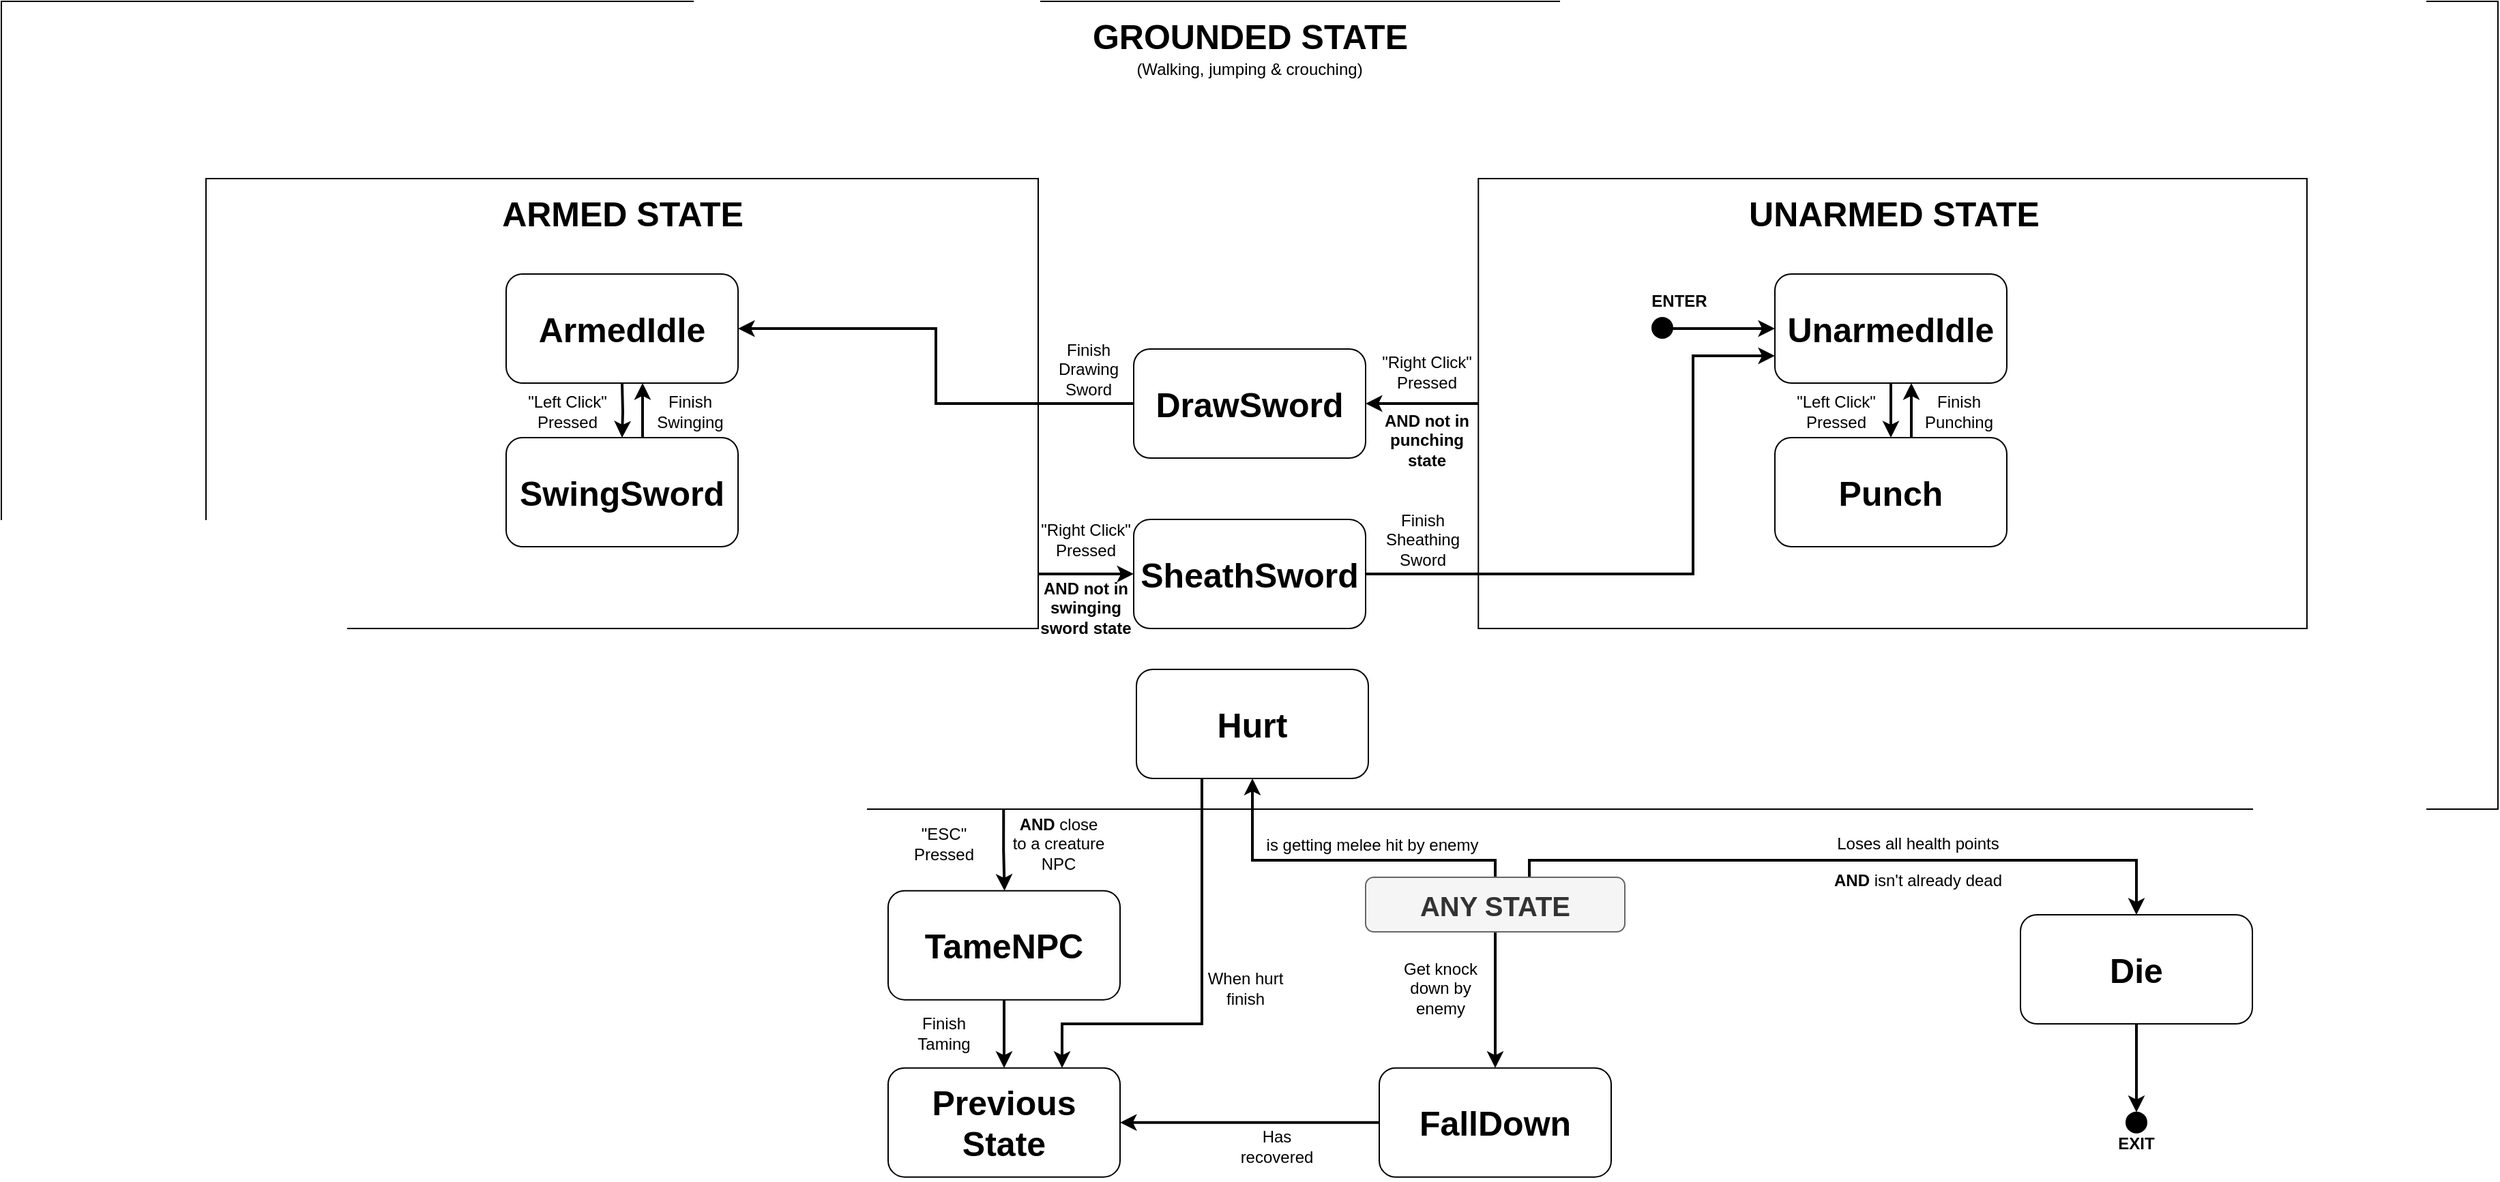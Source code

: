 <mxfile version="20.0.3" type="device" pages="2"><diagram id="yUpBF1HfpDL-CtmX74Qh" name="Page-2"><mxGraphModel dx="2737" dy="2080" grid="1" gridSize="10" guides="1" tooltips="1" connect="1" arrows="1" fold="1" page="1" pageScale="1" pageWidth="850" pageHeight="1100" math="0" shadow="0"><root><mxCell id="0"/><mxCell id="1" parent="0"/><mxCell id="C9PRZ3Kujz4Gb-X37OMo-48" value="" style="rounded=0;whiteSpace=wrap;html=1;fontSize=11;" parent="1" vertex="1"><mxGeometry x="-180" y="-460" width="1830" height="592.5" as="geometry"/></mxCell><mxCell id="C9PRZ3Kujz4Gb-X37OMo-7" style="edgeStyle=orthogonalEdgeStyle;rounded=0;orthogonalLoop=1;jettySize=auto;html=1;entryX=0.383;entryY=-0.002;entryDx=0;entryDy=0;fontSize=11;strokeWidth=2;entryPerimeter=0;" parent="1" edge="1"><mxGeometry relative="1" as="geometry"><mxPoint x="554.64" y="132.5" as="sourcePoint"/><mxPoint x="555.31" y="192.34" as="targetPoint"/><Array as="points"><mxPoint x="554.64" y="162.5"/><mxPoint x="555.64" y="162.5"/></Array></mxGeometry></mxCell><mxCell id="C9PRZ3Kujz4Gb-X37OMo-19" style="edgeStyle=orthogonalEdgeStyle;rounded=0;orthogonalLoop=1;jettySize=auto;html=1;fontSize=11;strokeWidth=2;" parent="1" source="C9PRZ3Kujz4Gb-X37OMo-2" edge="1"><mxGeometry relative="1" as="geometry"><mxPoint x="555" y="322.34" as="targetPoint"/></mxGeometry></mxCell><mxCell id="C9PRZ3Kujz4Gb-X37OMo-2" value="&lt;font style=&quot;font-size: 25px;&quot;&gt;&lt;b&gt;TameNPC&lt;/b&gt;&lt;/font&gt;" style="rounded=1;whiteSpace=wrap;html=1;" parent="1" vertex="1"><mxGeometry x="470" y="192.34" width="170" height="80" as="geometry"/></mxCell><mxCell id="C9PRZ3Kujz4Gb-X37OMo-8" value="&quot;ESC&quot; Pressed" style="text;html=1;strokeColor=none;fillColor=none;align=center;verticalAlign=middle;whiteSpace=wrap;rounded=0;fontSize=12;" parent="1" vertex="1"><mxGeometry x="475.56" y="132.5" width="70" height="50" as="geometry"/></mxCell><mxCell id="C9PRZ3Kujz4Gb-X37OMo-20" value="&lt;font style=&quot;font-size: 25px;&quot;&gt;&lt;b&gt;Previous State&lt;/b&gt;&lt;/font&gt;" style="rounded=1;whiteSpace=wrap;html=1;" parent="1" vertex="1"><mxGeometry x="470" y="322.34" width="170" height="80" as="geometry"/></mxCell><mxCell id="C9PRZ3Kujz4Gb-X37OMo-21" value="Finish Taming" style="text;html=1;strokeColor=none;fillColor=none;align=center;verticalAlign=middle;whiteSpace=wrap;rounded=0;fontSize=12;" parent="1" vertex="1"><mxGeometry x="475.56" y="272.34" width="70" height="50" as="geometry"/></mxCell><mxCell id="C9PRZ3Kujz4Gb-X37OMo-38" style="edgeStyle=orthogonalEdgeStyle;rounded=0;orthogonalLoop=1;jettySize=auto;html=1;entryX=1;entryY=0.5;entryDx=0;entryDy=0;fontSize=25;strokeWidth=2;" parent="1" source="C9PRZ3Kujz4Gb-X37OMo-23" target="C9PRZ3Kujz4Gb-X37OMo-12" edge="1"><mxGeometry relative="1" as="geometry"/></mxCell><mxCell id="C9PRZ3Kujz4Gb-X37OMo-23" value="" style="rounded=0;whiteSpace=wrap;html=1;fontSize=11;" parent="1" vertex="1"><mxGeometry x="902.64" y="-330" width="607.36" height="330" as="geometry"/></mxCell><mxCell id="C9PRZ3Kujz4Gb-X37OMo-24" value="UNARMED STATE" style="text;html=1;strokeColor=none;fillColor=none;align=center;verticalAlign=middle;whiteSpace=wrap;rounded=0;fontSize=25;fontStyle=1" parent="1" vertex="1"><mxGeometry x="1075.28" y="-320" width="264.72" height="30" as="geometry"/></mxCell><mxCell id="C9PRZ3Kujz4Gb-X37OMo-12" value="&lt;font style=&quot;font-size: 25px;&quot;&gt;&lt;b&gt;DrawSword&lt;/b&gt;&lt;/font&gt;" style="rounded=1;whiteSpace=wrap;html=1;" parent="1" vertex="1"><mxGeometry x="650" y="-205" width="170" height="80" as="geometry"/></mxCell><mxCell id="C9PRZ3Kujz4Gb-X37OMo-34" style="edgeStyle=orthogonalEdgeStyle;rounded=0;orthogonalLoop=1;jettySize=auto;html=1;entryX=0.5;entryY=0;entryDx=0;entryDy=0;fontSize=25;strokeWidth=2;" parent="1" source="f2G6BQzRH3v57bKZy8mz-2" target="C9PRZ3Kujz4Gb-X37OMo-33" edge="1"><mxGeometry relative="1" as="geometry"/></mxCell><mxCell id="f2G6BQzRH3v57bKZy8mz-2" value="&lt;font style=&quot;font-size: 25px;&quot;&gt;&lt;b&gt;UnarmedIdle&lt;/b&gt;&lt;/font&gt;" style="rounded=1;whiteSpace=wrap;html=1;" parent="1" vertex="1"><mxGeometry x="1120" y="-260" width="170" height="80" as="geometry"/></mxCell><mxCell id="f2G6BQzRH3v57bKZy8mz-46" style="edgeStyle=orthogonalEdgeStyle;rounded=0;orthogonalLoop=1;jettySize=auto;html=1;fontSize=5;strokeWidth=2;" parent="1" source="f2G6BQzRH3v57bKZy8mz-47" edge="1"><mxGeometry relative="1" as="geometry"><mxPoint x="1120" y="-220" as="targetPoint"/><Array as="points"><mxPoint x="1082.44" y="-220.5"/></Array></mxGeometry></mxCell><mxCell id="f2G6BQzRH3v57bKZy8mz-47" value="" style="ellipse;whiteSpace=wrap;html=1;aspect=fixed;fontSize=5;fillColor=#000000;" parent="1" vertex="1"><mxGeometry x="1030" y="-228" width="15" height="15" as="geometry"/></mxCell><mxCell id="f2G6BQzRH3v57bKZy8mz-48" value="ENTER" style="text;html=1;strokeColor=none;fillColor=none;align=center;verticalAlign=middle;whiteSpace=wrap;rounded=0;fontSize=12;fontStyle=1" parent="1" vertex="1"><mxGeometry x="1027.08" y="-248" width="46.13" height="15" as="geometry"/></mxCell><mxCell id="sqc_Tt65g7vkRFVTMmjo-10" style="edgeStyle=orthogonalEdgeStyle;rounded=0;orthogonalLoop=1;jettySize=auto;html=1;fontSize=15;strokeWidth=2;" parent="1" source="C9PRZ3Kujz4Gb-X37OMo-33" target="f2G6BQzRH3v57bKZy8mz-2" edge="1"><mxGeometry relative="1" as="geometry"><Array as="points"><mxPoint x="1220" y="-160"/><mxPoint x="1220" y="-160"/></Array></mxGeometry></mxCell><mxCell id="C9PRZ3Kujz4Gb-X37OMo-33" value="&lt;font style=&quot;font-size: 25px;&quot;&gt;&lt;b&gt;Punch&lt;/b&gt;&lt;/font&gt;" style="rounded=1;whiteSpace=wrap;html=1;" parent="1" vertex="1"><mxGeometry x="1120" y="-140" width="170" height="80" as="geometry"/></mxCell><mxCell id="C9PRZ3Kujz4Gb-X37OMo-37" value="&quot;Left Click&quot;&lt;br&gt;Pressed" style="text;html=1;strokeColor=none;fillColor=none;align=center;verticalAlign=middle;whiteSpace=wrap;rounded=0;fontSize=12;" parent="1" vertex="1"><mxGeometry x="1130" y="-184" width="70" height="50" as="geometry"/></mxCell><mxCell id="C9PRZ3Kujz4Gb-X37OMo-40" value="&quot;Right Click&quot; Pressed" style="text;html=1;strokeColor=none;fillColor=none;align=center;verticalAlign=middle;whiteSpace=wrap;rounded=0;fontSize=12;" parent="1" vertex="1"><mxGeometry x="830" y="-213" width="70" height="50" as="geometry"/></mxCell><mxCell id="C9PRZ3Kujz4Gb-X37OMo-42" value="Finish Drawing Sword" style="text;html=1;strokeColor=none;fillColor=none;align=center;verticalAlign=middle;whiteSpace=wrap;rounded=0;fontSize=12;" parent="1" vertex="1"><mxGeometry x="582" y="-215" width="70" height="50" as="geometry"/></mxCell><mxCell id="C9PRZ3Kujz4Gb-X37OMo-44" style="edgeStyle=orthogonalEdgeStyle;rounded=0;orthogonalLoop=1;jettySize=auto;html=1;fontSize=25;strokeWidth=2;entryX=0;entryY=0.75;entryDx=0;entryDy=0;" parent="1" source="C9PRZ3Kujz4Gb-X37OMo-43" target="f2G6BQzRH3v57bKZy8mz-2" edge="1"><mxGeometry relative="1" as="geometry"><mxPoint x="890" as="targetPoint"/><Array as="points"><mxPoint x="1060" y="-40"/><mxPoint x="1060" y="-200"/></Array></mxGeometry></mxCell><mxCell id="C9PRZ3Kujz4Gb-X37OMo-43" value="&lt;font style=&quot;font-size: 25px;&quot;&gt;&lt;b&gt;SheathSword&lt;/b&gt;&lt;/font&gt;" style="rounded=1;whiteSpace=wrap;html=1;" parent="1" vertex="1"><mxGeometry x="650" y="-80" width="170" height="80" as="geometry"/></mxCell><mxCell id="C9PRZ3Kujz4Gb-X37OMo-45" style="edgeStyle=orthogonalEdgeStyle;rounded=0;orthogonalLoop=1;jettySize=auto;html=1;fontSize=25;strokeWidth=2;entryX=0;entryY=0.5;entryDx=0;entryDy=0;" parent="1" target="C9PRZ3Kujz4Gb-X37OMo-43" edge="1"><mxGeometry relative="1" as="geometry"><mxPoint x="912.64" y="-30.03" as="targetPoint"/><mxPoint x="579" y="-40" as="sourcePoint"/><Array as="points"><mxPoint x="579" y="-40"/></Array></mxGeometry></mxCell><mxCell id="C9PRZ3Kujz4Gb-X37OMo-46" value="&quot;Right Click&quot; Pressed" style="text;html=1;strokeColor=none;fillColor=none;align=center;verticalAlign=middle;whiteSpace=wrap;rounded=0;fontSize=12;" parent="1" vertex="1"><mxGeometry x="580" y="-90" width="70" height="50" as="geometry"/></mxCell><mxCell id="C9PRZ3Kujz4Gb-X37OMo-47" value="Finish Sheathing Sword" style="text;html=1;strokeColor=none;fillColor=none;align=center;verticalAlign=middle;whiteSpace=wrap;rounded=0;fontSize=12;" parent="1" vertex="1"><mxGeometry x="827" y="-90" width="70" height="50" as="geometry"/></mxCell><mxCell id="C9PRZ3Kujz4Gb-X37OMo-49" value="GROUNDED STATE" style="text;html=1;strokeColor=none;fillColor=none;align=center;verticalAlign=middle;whiteSpace=wrap;rounded=0;fontSize=25;fontStyle=1" parent="1" vertex="1"><mxGeometry x="602.64" y="-450" width="264.72" height="30" as="geometry"/></mxCell><mxCell id="C9PRZ3Kujz4Gb-X37OMo-57" value="" style="rounded=0;whiteSpace=wrap;html=1;fontSize=11;" parent="1" vertex="1"><mxGeometry x="-30" y="-330" width="610" height="330" as="geometry"/></mxCell><mxCell id="C9PRZ3Kujz4Gb-X37OMo-58" value="ARMED STATE" style="text;html=1;strokeColor=none;fillColor=none;align=center;verticalAlign=middle;whiteSpace=wrap;rounded=0;fontSize=25;fontStyle=1" parent="1" vertex="1"><mxGeometry x="142.64" y="-320" width="264.72" height="30" as="geometry"/></mxCell><mxCell id="C9PRZ3Kujz4Gb-X37OMo-59" value="&lt;font style=&quot;font-size: 25px;&quot;&gt;&lt;b&gt;ArmedIdle&lt;/b&gt;&lt;/font&gt;" style="rounded=1;whiteSpace=wrap;html=1;" parent="1" vertex="1"><mxGeometry x="190" y="-260" width="170" height="80" as="geometry"/></mxCell><mxCell id="C9PRZ3Kujz4Gb-X37OMo-60" style="edgeStyle=orthogonalEdgeStyle;rounded=0;orthogonalLoop=1;jettySize=auto;html=1;entryX=0.5;entryY=0;entryDx=0;entryDy=0;fontSize=25;strokeWidth=2;" parent="1" target="C9PRZ3Kujz4Gb-X37OMo-61" edge="1"><mxGeometry relative="1" as="geometry"><mxPoint x="275" y="-180" as="sourcePoint"/></mxGeometry></mxCell><mxCell id="sqc_Tt65g7vkRFVTMmjo-14" style="edgeStyle=orthogonalEdgeStyle;rounded=0;orthogonalLoop=1;jettySize=auto;html=1;fontSize=15;strokeWidth=2;" parent="1" source="C9PRZ3Kujz4Gb-X37OMo-61" edge="1"><mxGeometry relative="1" as="geometry"><mxPoint x="290" y="-180" as="targetPoint"/><Array as="points"><mxPoint x="290" y="-180"/></Array></mxGeometry></mxCell><mxCell id="C9PRZ3Kujz4Gb-X37OMo-61" value="&lt;font style=&quot;font-size: 25px;&quot;&gt;&lt;b&gt;SwingSword&lt;/b&gt;&lt;/font&gt;" style="rounded=1;whiteSpace=wrap;html=1;" parent="1" vertex="1"><mxGeometry x="190" y="-140" width="170" height="80" as="geometry"/></mxCell><mxCell id="C9PRZ3Kujz4Gb-X37OMo-62" value="&quot;Left Click&quot;&lt;br&gt;Pressed" style="text;html=1;strokeColor=none;fillColor=none;align=center;verticalAlign=middle;whiteSpace=wrap;rounded=0;fontSize=12;" parent="1" vertex="1"><mxGeometry x="200" y="-184" width="70" height="50" as="geometry"/></mxCell><mxCell id="sqc_Tt65g7vkRFVTMmjo-11" value="Finish Punching" style="text;html=1;strokeColor=none;fillColor=none;align=center;verticalAlign=middle;whiteSpace=wrap;rounded=0;fontSize=12;" parent="1" vertex="1"><mxGeometry x="1220" y="-184" width="70" height="50" as="geometry"/></mxCell><mxCell id="sqc_Tt65g7vkRFVTMmjo-15" value="Finish Swinging" style="text;html=1;strokeColor=none;fillColor=none;align=center;verticalAlign=middle;whiteSpace=wrap;rounded=0;fontSize=12;" parent="1" vertex="1"><mxGeometry x="290" y="-184" width="70" height="50" as="geometry"/></mxCell><mxCell id="FXybPwPr7TncIUo6aG1R-1" value="(Walking, jumping &amp;amp; crouching)" style="text;html=1;strokeColor=none;fillColor=none;align=center;verticalAlign=middle;whiteSpace=wrap;rounded=0;fontSize=12;" parent="1" vertex="1"><mxGeometry x="640" y="-440" width="190" height="60" as="geometry"/></mxCell><mxCell id="FXybPwPr7TncIUo6aG1R-2" value="&lt;b&gt;AND &lt;/b&gt;close to a creature NPC" style="text;html=1;strokeColor=none;fillColor=none;align=center;verticalAlign=middle;whiteSpace=wrap;rounded=0;fontSize=12;" parent="1" vertex="1"><mxGeometry x="560" y="132.5" width="70" height="50" as="geometry"/></mxCell><mxCell id="XEfIY7p0j_nCrsNlaSIn-3" style="edgeStyle=orthogonalEdgeStyle;rounded=0;orthogonalLoop=1;jettySize=auto;html=1;entryX=0.5;entryY=0;entryDx=0;entryDy=0;strokeWidth=2;" parent="1" source="XEfIY7p0j_nCrsNlaSIn-1" target="XEfIY7p0j_nCrsNlaSIn-2" edge="1"><mxGeometry relative="1" as="geometry"/></mxCell><mxCell id="XEfIY7p0j_nCrsNlaSIn-6" style="edgeStyle=orthogonalEdgeStyle;rounded=0;orthogonalLoop=1;jettySize=auto;html=1;strokeWidth=2;" parent="1" source="XEfIY7p0j_nCrsNlaSIn-1" target="XEfIY7p0j_nCrsNlaSIn-5" edge="1"><mxGeometry relative="1" as="geometry"><Array as="points"><mxPoint x="915" y="170"/><mxPoint x="737" y="170"/></Array></mxGeometry></mxCell><mxCell id="5kYBkoKc0X89ujHSu7hd-3" style="edgeStyle=orthogonalEdgeStyle;rounded=0;orthogonalLoop=1;jettySize=auto;html=1;entryX=0.5;entryY=0;entryDx=0;entryDy=0;strokeWidth=2;" parent="1" source="XEfIY7p0j_nCrsNlaSIn-1" target="5kYBkoKc0X89ujHSu7hd-2" edge="1"><mxGeometry relative="1" as="geometry"><Array as="points"><mxPoint x="940" y="170"/><mxPoint x="1385" y="170"/></Array></mxGeometry></mxCell><mxCell id="XEfIY7p0j_nCrsNlaSIn-1" value="&lt;span style=&quot;font-size: 20px;&quot;&gt;&lt;b&gt;ANY STATE&lt;/b&gt;&lt;/span&gt;" style="rounded=1;whiteSpace=wrap;html=1;fillColor=#f5f5f5;strokeColor=#666666;fontColor=#333333;" parent="1" vertex="1"><mxGeometry x="820" y="182.5" width="190" height="40" as="geometry"/></mxCell><mxCell id="XEfIY7p0j_nCrsNlaSIn-9" style="edgeStyle=orthogonalEdgeStyle;rounded=0;orthogonalLoop=1;jettySize=auto;html=1;entryX=1;entryY=0.5;entryDx=0;entryDy=0;strokeWidth=2;" parent="1" source="XEfIY7p0j_nCrsNlaSIn-2" target="C9PRZ3Kujz4Gb-X37OMo-20" edge="1"><mxGeometry relative="1" as="geometry"/></mxCell><mxCell id="XEfIY7p0j_nCrsNlaSIn-2" value="&lt;font style=&quot;font-size: 25px;&quot;&gt;&lt;b&gt;FallDown&lt;/b&gt;&lt;/font&gt;" style="rounded=1;whiteSpace=wrap;html=1;" parent="1" vertex="1"><mxGeometry x="830" y="322.34" width="170" height="80" as="geometry"/></mxCell><mxCell id="XEfIY7p0j_nCrsNlaSIn-4" value="Get knock down by enemy" style="text;html=1;strokeColor=none;fillColor=none;align=center;verticalAlign=middle;whiteSpace=wrap;rounded=0;fontSize=12;" parent="1" vertex="1"><mxGeometry x="840" y="239" width="70" height="50" as="geometry"/></mxCell><mxCell id="XEfIY7p0j_nCrsNlaSIn-11" style="edgeStyle=orthogonalEdgeStyle;rounded=0;orthogonalLoop=1;jettySize=auto;html=1;strokeWidth=2;exitX=0;exitY=0.5;exitDx=0;exitDy=0;entryX=0.75;entryY=0;entryDx=0;entryDy=0;" parent="1" source="XEfIY7p0j_nCrsNlaSIn-5" target="C9PRZ3Kujz4Gb-X37OMo-20" edge="1"><mxGeometry relative="1" as="geometry"><Array as="points"><mxPoint x="700" y="70"/><mxPoint x="700" y="290"/><mxPoint x="598" y="290"/></Array><mxPoint x="555" y="420" as="targetPoint"/></mxGeometry></mxCell><mxCell id="XEfIY7p0j_nCrsNlaSIn-5" value="&lt;font style=&quot;font-size: 25px;&quot;&gt;&lt;b&gt;Hurt&lt;/b&gt;&lt;/font&gt;" style="rounded=1;whiteSpace=wrap;html=1;" parent="1" vertex="1"><mxGeometry x="652" y="30" width="170" height="80" as="geometry"/></mxCell><mxCell id="XEfIY7p0j_nCrsNlaSIn-7" value="is getting melee hit by enemy" style="text;html=1;strokeColor=none;fillColor=none;align=center;verticalAlign=middle;whiteSpace=wrap;rounded=0;fontSize=12;" parent="1" vertex="1"><mxGeometry x="727" y="134" width="196" height="50" as="geometry"/></mxCell><mxCell id="XEfIY7p0j_nCrsNlaSIn-10" value="Has recovered" style="text;html=1;strokeColor=none;fillColor=none;align=center;verticalAlign=middle;whiteSpace=wrap;rounded=0;fontSize=12;" parent="1" vertex="1"><mxGeometry x="720" y="354.84" width="70" height="50" as="geometry"/></mxCell><mxCell id="XEfIY7p0j_nCrsNlaSIn-12" value="When hurt finish" style="text;html=1;strokeColor=none;fillColor=none;align=center;verticalAlign=middle;whiteSpace=wrap;rounded=0;fontSize=12;" parent="1" vertex="1"><mxGeometry x="697" y="239" width="70" height="50" as="geometry"/></mxCell><mxCell id="5kYBkoKc0X89ujHSu7hd-5" style="edgeStyle=orthogonalEdgeStyle;rounded=0;orthogonalLoop=1;jettySize=auto;html=1;strokeWidth=2;entryX=0.5;entryY=0;entryDx=0;entryDy=0;" parent="1" source="5kYBkoKc0X89ujHSu7hd-2" target="5kYBkoKc0X89ujHSu7hd-7" edge="1"><mxGeometry relative="1" as="geometry"><mxPoint x="1385" y="350" as="targetPoint"/></mxGeometry></mxCell><mxCell id="5kYBkoKc0X89ujHSu7hd-2" value="&lt;font style=&quot;font-size: 25px;&quot;&gt;&lt;b&gt;Die&lt;/b&gt;&lt;/font&gt;" style="rounded=1;whiteSpace=wrap;html=1;" parent="1" vertex="1"><mxGeometry x="1300" y="210" width="170" height="80" as="geometry"/></mxCell><mxCell id="5kYBkoKc0X89ujHSu7hd-4" value="Loses all health points" style="text;html=1;strokeColor=none;fillColor=none;align=center;verticalAlign=middle;whiteSpace=wrap;rounded=0;fontSize=12;" parent="1" vertex="1"><mxGeometry x="1140" y="132.5" width="170" height="50" as="geometry"/></mxCell><mxCell id="5kYBkoKc0X89ujHSu7hd-7" value="" style="ellipse;whiteSpace=wrap;html=1;aspect=fixed;fontSize=5;fillColor=#000000;" parent="1" vertex="1"><mxGeometry x="1377.5" y="354.84" width="15" height="15" as="geometry"/></mxCell><mxCell id="5kYBkoKc0X89ujHSu7hd-8" value="EXIT" style="text;html=1;strokeColor=none;fillColor=none;align=center;verticalAlign=middle;whiteSpace=wrap;rounded=0;fontSize=12;fontStyle=1" parent="1" vertex="1"><mxGeometry x="1361.94" y="370" width="46.13" height="15" as="geometry"/></mxCell><mxCell id="cuzj8sPPeZRZw2SsU4HX-1" value="&lt;b&gt;AND &lt;/b&gt;isn't already dead" style="text;html=1;strokeColor=none;fillColor=none;align=center;verticalAlign=middle;whiteSpace=wrap;rounded=0;fontSize=12;" parent="1" vertex="1"><mxGeometry x="1140" y="160" width="170" height="50" as="geometry"/></mxCell><mxCell id="W1N1uzbsPRrbgl_8o9r_-1" value="&lt;b&gt;AND not in punching state&lt;/b&gt;" style="text;html=1;strokeColor=none;fillColor=none;align=center;verticalAlign=middle;whiteSpace=wrap;rounded=0;fontSize=12;" parent="1" vertex="1"><mxGeometry x="830" y="-163" width="70" height="50" as="geometry"/></mxCell><mxCell id="W1N1uzbsPRrbgl_8o9r_-2" value="&lt;b&gt;AND not in swinging sword state&lt;/b&gt;" style="text;html=1;strokeColor=none;fillColor=none;align=center;verticalAlign=middle;whiteSpace=wrap;rounded=0;fontSize=12;" parent="1" vertex="1"><mxGeometry x="580" y="-40" width="70" height="50" as="geometry"/></mxCell><mxCell id="C9PRZ3Kujz4Gb-X37OMo-39" style="edgeStyle=orthogonalEdgeStyle;rounded=0;orthogonalLoop=1;jettySize=auto;html=1;fontSize=25;strokeWidth=2;entryX=1;entryY=0.5;entryDx=0;entryDy=0;" parent="1" source="C9PRZ3Kujz4Gb-X37OMo-12" edge="1" target="C9PRZ3Kujz4Gb-X37OMo-59"><mxGeometry relative="1" as="geometry"><mxPoint x="580" y="-165" as="targetPoint"/></mxGeometry></mxCell></root></mxGraphModel></diagram><diagram id="PQMNVKTrhOBKIQkuQ19b" name="Page-3"><mxGraphModel dx="15" dy="1549" grid="1" gridSize="10" guides="1" tooltips="1" connect="1" arrows="1" fold="1" page="1" pageScale="1" pageWidth="850" pageHeight="1100" math="0" shadow="0"><root><mxCell id="0"/><mxCell id="1" parent="0"/><mxCell id="PMYbye1FAwo4uEmkiMQV-11" value="" style="rounded=0;whiteSpace=wrap;html=1;fontSize=11;" parent="1" vertex="1"><mxGeometry x="886.13" y="-345" width="367.64" height="300" as="geometry"/></mxCell><mxCell id="PMYbye1FAwo4uEmkiMQV-14" style="edgeStyle=orthogonalEdgeStyle;rounded=0;orthogonalLoop=1;jettySize=auto;html=1;entryX=0.998;entryY=0.384;entryDx=0;entryDy=0;entryPerimeter=0;strokeWidth=2;" parent="1" source="f1hg1kzVJCjG45DMdMUc-1" target="PMYbye1FAwo4uEmkiMQV-11" edge="1"><mxGeometry relative="1" as="geometry"><Array as="points"><mxPoint x="1360" y="-230"/><mxPoint x="1360" y="-230"/></Array></mxGeometry></mxCell><mxCell id="f1hg1kzVJCjG45DMdMUc-1" value="" style="rounded=0;whiteSpace=wrap;html=1;fontSize=11;" parent="1" vertex="1"><mxGeometry x="1390" y="-380" width="990" height="370" as="geometry"/></mxCell><mxCell id="_IHv30fQveOzO7hxMFxY-2" style="edgeStyle=orthogonalEdgeStyle;rounded=0;orthogonalLoop=1;jettySize=auto;html=1;strokeWidth=2;" parent="1" source="8JXo0PWnIYeJ_Azcnv1q-1" target="_IHv30fQveOzO7hxMFxY-1" edge="1"><mxGeometry relative="1" as="geometry"/></mxCell><mxCell id="8JXo0PWnIYeJ_Azcnv1q-1" value="&lt;span style=&quot;font-size: 25px;&quot;&gt;&lt;b&gt;Stand&lt;/b&gt;&lt;/span&gt;" style="rounded=1;whiteSpace=wrap;html=1;" parent="1" vertex="1"><mxGeometry x="984.95" y="-291" width="170" height="80" as="geometry"/></mxCell><mxCell id="8JXo0PWnIYeJ_Azcnv1q-2" style="edgeStyle=orthogonalEdgeStyle;rounded=0;orthogonalLoop=1;jettySize=auto;html=1;fontSize=5;strokeWidth=2;" parent="1" source="8JXo0PWnIYeJ_Azcnv1q-3" edge="1"><mxGeometry relative="1" as="geometry"><mxPoint x="984.95" y="-251.5" as="targetPoint"/><Array as="points"><mxPoint x="947.39" y="-252"/></Array></mxGeometry></mxCell><mxCell id="8JXo0PWnIYeJ_Azcnv1q-3" value="" style="ellipse;whiteSpace=wrap;html=1;aspect=fixed;fontSize=5;fillColor=#000000;" parent="1" vertex="1"><mxGeometry x="894.95" y="-259.5" width="15" height="15" as="geometry"/></mxCell><mxCell id="8JXo0PWnIYeJ_Azcnv1q-4" value="ENTER" style="text;html=1;strokeColor=none;fillColor=none;align=center;verticalAlign=middle;whiteSpace=wrap;rounded=0;fontSize=12;fontStyle=1" parent="1" vertex="1"><mxGeometry x="892.03" y="-279.5" width="46.13" height="15" as="geometry"/></mxCell><mxCell id="f1hg1kzVJCjG45DMdMUc-16" style="edgeStyle=orthogonalEdgeStyle;rounded=0;orthogonalLoop=1;jettySize=auto;html=1;strokeWidth=2;" parent="1" source="8JXo0PWnIYeJ_Azcnv1q-5" target="f1hg1kzVJCjG45DMdMUc-4" edge="1"><mxGeometry relative="1" as="geometry"><Array as="points"><mxPoint x="1617.5" y="-96"/><mxPoint x="1902.5" y="-96"/></Array></mxGeometry></mxCell><mxCell id="8JXo0PWnIYeJ_Azcnv1q-5" value="&lt;span style=&quot;font-size: 25px;&quot;&gt;&lt;b&gt;SeekPlayer&lt;/b&gt;&lt;/span&gt;" style="rounded=1;whiteSpace=wrap;html=1;" parent="1" vertex="1"><mxGeometry x="1532.5" y="-226" width="170" height="80" as="geometry"/></mxCell><mxCell id="_IHv30fQveOzO7hxMFxY-1" value="&lt;span style=&quot;font-size: 25px;&quot;&gt;&lt;b&gt;Sit&lt;br&gt;&lt;/b&gt;&lt;/span&gt;" style="rounded=1;whiteSpace=wrap;html=1;" parent="1" vertex="1"><mxGeometry x="984.95" y="-141" width="170" height="80" as="geometry"/></mxCell><mxCell id="_IHv30fQveOzO7hxMFxY-3" value="Tired&lt;br&gt;(Random Chance)" style="text;html=1;strokeColor=none;fillColor=none;align=center;verticalAlign=middle;whiteSpace=wrap;rounded=0;fontSize=12;fontStyle=0" parent="1" vertex="1"><mxGeometry x="1090" y="-196" width="46.13" height="40" as="geometry"/></mxCell><mxCell id="f1hg1kzVJCjG45DMdMUc-2" value="ALERT STATE" style="text;html=1;strokeColor=none;fillColor=none;align=center;verticalAlign=middle;whiteSpace=wrap;rounded=0;fontSize=25;fontStyle=1" parent="1" vertex="1"><mxGeometry x="1765.14" y="-369" width="264.72" height="30" as="geometry"/></mxCell><mxCell id="f1hg1kzVJCjG45DMdMUc-18" style="edgeStyle=orthogonalEdgeStyle;rounded=0;orthogonalLoop=1;jettySize=auto;html=1;entryX=0.5;entryY=0;entryDx=0;entryDy=0;fontSize=20;strokeWidth=2;" parent="1" source="f1hg1kzVJCjG45DMdMUc-4" target="8JXo0PWnIYeJ_Azcnv1q-5" edge="1"><mxGeometry relative="1" as="geometry"><Array as="points"><mxPoint x="1902.5" y="-276"/><mxPoint x="1617.5" y="-276"/></Array></mxGeometry></mxCell><mxCell id="f1hg1kzVJCjG45DMdMUc-4" value="&lt;span style=&quot;font-size: 25px;&quot;&gt;&lt;b&gt;MeleeAttack&lt;/b&gt;&lt;/span&gt;" style="rounded=1;whiteSpace=wrap;html=1;" parent="1" vertex="1"><mxGeometry x="1812.5" y="-226" width="170" height="80" as="geometry"/></mxCell><mxCell id="f1hg1kzVJCjG45DMdMUc-9" value="player is in radius of 10" style="text;html=1;strokeColor=none;fillColor=none;align=center;verticalAlign=middle;whiteSpace=wrap;rounded=0;fontSize=12;fontStyle=0" parent="1" vertex="1"><mxGeometry x="1274.99" y="-197" width="100" height="62" as="geometry"/></mxCell><mxCell id="XvE-qng9D7CLFfEq8OfU-6" style="edgeStyle=orthogonalEdgeStyle;rounded=0;orthogonalLoop=1;jettySize=auto;html=1;fontSize=15;strokeWidth=2;" parent="1" target="XvE-qng9D7CLFfEq8OfU-5" edge="1"><mxGeometry relative="1" as="geometry"><mxPoint x="1902.5" y="-96" as="sourcePoint"/></mxGeometry></mxCell><mxCell id="f1hg1kzVJCjG45DMdMUc-14" value="player in radius of 2" style="text;html=1;strokeColor=none;fillColor=none;align=center;verticalAlign=middle;whiteSpace=wrap;rounded=0;fontSize=12;fontStyle=0" parent="1" vertex="1"><mxGeometry x="1637.08" y="-107" width="128.06" height="62" as="geometry"/></mxCell><mxCell id="f1hg1kzVJCjG45DMdMUc-19" value="Finish Attacking" style="text;html=1;strokeColor=none;fillColor=none;align=center;verticalAlign=middle;whiteSpace=wrap;rounded=0;fontSize=12;fontStyle=0" parent="1" vertex="1"><mxGeometry x="1833.47" y="-321" width="128.06" height="62" as="geometry"/></mxCell><mxCell id="PMYbye1FAwo4uEmkiMQV-4" style="edgeStyle=orthogonalEdgeStyle;rounded=0;orthogonalLoop=1;jettySize=auto;html=1;entryX=0.25;entryY=0;entryDx=0;entryDy=0;strokeWidth=2;" parent="1" source="PBPb2V8g8i8ntC81h0a5-2" target="8JXo0PWnIYeJ_Azcnv1q-5" edge="1"><mxGeometry relative="1" as="geometry"><mxPoint x="1610" y="-380" as="targetPoint"/><Array as="points"/></mxGeometry></mxCell><mxCell id="PBPb2V8g8i8ntC81h0a5-2" value="&lt;span style=&quot;font-size: 25px;&quot;&gt;&lt;b&gt;Hurt&lt;/b&gt;&lt;/span&gt;" style="rounded=1;whiteSpace=wrap;html=1;" parent="1" vertex="1"><mxGeometry x="1800" y="-570" width="170" height="80" as="geometry"/></mxCell><mxCell id="PMYbye1FAwo4uEmkiMQV-3" value="&lt;b&gt;AND &lt;/b&gt;not already dead" style="text;html=1;strokeColor=none;fillColor=none;align=center;verticalAlign=middle;whiteSpace=wrap;rounded=0;fontSize=12;fontStyle=0" parent="1" vertex="1"><mxGeometry x="1891.53" y="-630" width="70" height="40" as="geometry"/></mxCell><mxCell id="PMYbye1FAwo4uEmkiMQV-5" value="Finished Hurting" style="text;html=1;strokeColor=none;fillColor=none;align=center;verticalAlign=middle;whiteSpace=wrap;rounded=0;fontSize=12;fontStyle=0" parent="1" vertex="1"><mxGeometry x="1570" y="-480" width="70" height="40" as="geometry"/></mxCell><mxCell id="PMYbye1FAwo4uEmkiMQV-15" value="IDLE STATE" style="text;html=1;strokeColor=none;fillColor=none;align=center;verticalAlign=middle;whiteSpace=wrap;rounded=0;fontSize=25;fontStyle=1" parent="1" vertex="1"><mxGeometry x="950.0" y="-339" width="264.72" height="30" as="geometry"/></mxCell><mxCell id="PMYbye1FAwo4uEmkiMQV-16" value="Stamina lower than 20" style="text;html=1;strokeColor=none;fillColor=none;align=center;verticalAlign=middle;whiteSpace=wrap;rounded=0;fontSize=12;fontStyle=0" parent="1" vertex="1"><mxGeometry x="1275" y="-330" width="96.77" height="60" as="geometry"/></mxCell><mxCell id="XvE-qng9D7CLFfEq8OfU-9" style="edgeStyle=orthogonalEdgeStyle;rounded=0;orthogonalLoop=1;jettySize=auto;html=1;fontSize=15;strokeWidth=2;endArrow=none;endFill=0;" parent="1" source="XvE-qng9D7CLFfEq8OfU-5" edge="1"><mxGeometry relative="1" as="geometry"><mxPoint x="1862.5" y="-276" as="targetPoint"/><Array as="points"><mxPoint x="2152.5" y="-276"/></Array></mxGeometry></mxCell><mxCell id="XvE-qng9D7CLFfEq8OfU-5" value="&lt;span style=&quot;font-size: 25px;&quot;&gt;&lt;b&gt;SlamGround&lt;/b&gt;&lt;/span&gt;" style="rounded=1;whiteSpace=wrap;html=1;" parent="1" vertex="1"><mxGeometry x="2067.5" y="-226" width="170" height="80" as="geometry"/></mxCell><mxCell id="XvE-qng9D7CLFfEq8OfU-7" value="80% chance" style="text;html=1;strokeColor=none;fillColor=none;align=center;verticalAlign=middle;whiteSpace=wrap;rounded=0;fontSize=12;fontStyle=0" parent="1" vertex="1"><mxGeometry x="1792.5" y="-156" width="128.06" height="62" as="geometry"/></mxCell><mxCell id="XvE-qng9D7CLFfEq8OfU-8" value="20% chance" style="text;html=1;strokeColor=none;fillColor=none;align=center;verticalAlign=middle;whiteSpace=wrap;rounded=0;fontSize=12;fontStyle=0" parent="1" vertex="1"><mxGeometry x="2042.5" y="-156" width="128.06" height="62" as="geometry"/></mxCell><mxCell id="anYPgfSqNbkBtmcd9icu-2" style="edgeStyle=orthogonalEdgeStyle;rounded=0;orthogonalLoop=1;jettySize=auto;html=1;entryX=0.5;entryY=0;entryDx=0;entryDy=0;strokeWidth=2;" parent="1" source="anYPgfSqNbkBtmcd9icu-1" target="PBPb2V8g8i8ntC81h0a5-2" edge="1"><mxGeometry relative="1" as="geometry"/></mxCell><mxCell id="khTjGRlrs39yR4FXFMkB-2" style="edgeStyle=orthogonalEdgeStyle;rounded=0;orthogonalLoop=1;jettySize=auto;html=1;entryX=0;entryY=0.5;entryDx=0;entryDy=0;strokeWidth=2;" parent="1" source="anYPgfSqNbkBtmcd9icu-1" target="khTjGRlrs39yR4FXFMkB-1" edge="1"><mxGeometry relative="1" as="geometry"/></mxCell><mxCell id="anYPgfSqNbkBtmcd9icu-1" value="&lt;span style=&quot;font-size: 20px;&quot;&gt;&lt;b&gt;ANY STATE&lt;/b&gt;&lt;/span&gt;" style="rounded=1;whiteSpace=wrap;html=1;fillColor=#f5f5f5;strokeColor=#666666;fontColor=#333333;" parent="1" vertex="1"><mxGeometry x="1790" y="-680" width="190" height="40" as="geometry"/></mxCell><mxCell id="Eq3ObMMRczLn9lT3UK-8-1" value="&lt;b&gt;AND &lt;/b&gt;player has not already fell on the ground" style="text;html=1;strokeColor=none;fillColor=none;align=center;verticalAlign=middle;whiteSpace=wrap;rounded=0;fontSize=12;fontStyle=0" parent="1" vertex="1"><mxGeometry x="1637.08" y="-72" width="128.06" height="62" as="geometry"/></mxCell><mxCell id="WVrHA_Z97vzwdqMGr2SY-1" value="&lt;b&gt;AND &lt;/b&gt;player &lt;b&gt;isn't &lt;/b&gt;dead" style="text;html=1;strokeColor=none;fillColor=none;align=center;verticalAlign=middle;whiteSpace=wrap;rounded=0;fontSize=12;fontStyle=0" parent="1" vertex="1"><mxGeometry x="1264.03" y="-171.5" width="121.93" height="58" as="geometry"/></mxCell><mxCell id="WVrHA_Z97vzwdqMGr2SY-2" value="&lt;b&gt;OR&amp;nbsp;&lt;/b&gt;player &lt;b&gt;is&amp;nbsp;&lt;/b&gt;dead" style="text;html=1;strokeColor=none;fillColor=none;align=center;verticalAlign=middle;whiteSpace=wrap;rounded=0;fontSize=12;fontStyle=0" parent="1" vertex="1"><mxGeometry x="1278.07" y="-291" width="90" height="58" as="geometry"/></mxCell><mxCell id="WR9-_WfFNk8-XR_VEZto-4" style="edgeStyle=orthogonalEdgeStyle;rounded=0;orthogonalLoop=1;jettySize=auto;html=1;entryX=0;entryY=0.5;entryDx=0;entryDy=0;strokeWidth=2;" parent="1" source="khTjGRlrs39yR4FXFMkB-1" target="WR9-_WfFNk8-XR_VEZto-1" edge="1"><mxGeometry relative="1" as="geometry"/></mxCell><mxCell id="khTjGRlrs39yR4FXFMkB-1" value="&lt;span style=&quot;font-size: 25px;&quot;&gt;&lt;b&gt;Die&lt;/b&gt;&lt;/span&gt;" style="rounded=1;whiteSpace=wrap;html=1;" parent="1" vertex="1"><mxGeometry x="2110" y="-700" width="170" height="80" as="geometry"/></mxCell><mxCell id="khTjGRlrs39yR4FXFMkB-3" value="Loses all health points" style="text;html=1;strokeColor=none;fillColor=none;align=center;verticalAlign=middle;whiteSpace=wrap;rounded=0;fontSize=12;fontStyle=0" parent="1" vertex="1"><mxGeometry x="1982.5" y="-700" width="112.5" height="40" as="geometry"/></mxCell><mxCell id="khTjGRlrs39yR4FXFMkB-5" value="&lt;b&gt;AND &lt;/b&gt;isn't already dead" style="text;html=1;strokeColor=none;fillColor=none;align=center;verticalAlign=middle;whiteSpace=wrap;rounded=0;fontSize=12;fontStyle=0" parent="1" vertex="1"><mxGeometry x="1982.5" y="-660" width="112.5" height="40" as="geometry"/></mxCell><mxCell id="WR9-_WfFNk8-XR_VEZto-1" value="" style="ellipse;whiteSpace=wrap;html=1;aspect=fixed;fontSize=5;fillColor=#000000;" parent="1" vertex="1"><mxGeometry x="2375.56" y="-667.5" width="15" height="15" as="geometry"/></mxCell><mxCell id="WR9-_WfFNk8-XR_VEZto-2" value="EXIT" style="text;html=1;strokeColor=none;fillColor=none;align=center;verticalAlign=middle;whiteSpace=wrap;rounded=0;fontSize=12;fontStyle=1" parent="1" vertex="1"><mxGeometry x="2360" y="-687.5" width="46.13" height="15" as="geometry"/></mxCell><mxCell id="tnwvxot0DEwSWv7eIvv6-1" value="Got hit" style="text;html=1;strokeColor=none;fillColor=none;align=center;verticalAlign=middle;whiteSpace=wrap;rounded=0;fontSize=12;fontStyle=0" parent="1" vertex="1"><mxGeometry x="1821.53" y="-630" width="68.47" height="40" as="geometry"/></mxCell><mxCell id="tnwvxot0DEwSWv7eIvv6-2" value="&lt;b&gt;AND &lt;/b&gt;last attack was not already slam ground" style="text;html=1;strokeColor=none;fillColor=none;align=center;verticalAlign=middle;whiteSpace=wrap;rounded=0;fontSize=12;fontStyle=0" parent="1" vertex="1"><mxGeometry x="2170.56" y="-146" width="90" height="62" as="geometry"/></mxCell><mxCell id="etMSni8VBZcWio7cT7lR-1" value="&lt;b&gt;AND&lt;/b&gt;&lt;br&gt;stamina more or equal than 100" style="text;html=1;strokeColor=none;fillColor=none;align=center;verticalAlign=middle;whiteSpace=wrap;rounded=0;fontSize=12;fontStyle=0" parent="1" vertex="1"><mxGeometry x="1270.49" y="-136.5" width="109" height="58" as="geometry"/></mxCell><mxCell id="PMYbye1FAwo4uEmkiMQV-13" style="edgeStyle=orthogonalEdgeStyle;rounded=0;orthogonalLoop=1;jettySize=auto;html=1;strokeWidth=2;" parent="1" source="PMYbye1FAwo4uEmkiMQV-11" edge="1"><mxGeometry relative="1" as="geometry"><Array as="points"><mxPoint x="1533" y="-195"/></Array><mxPoint x="1540" y="-195" as="targetPoint"/></mxGeometry></mxCell></root></mxGraphModel></diagram></mxfile>